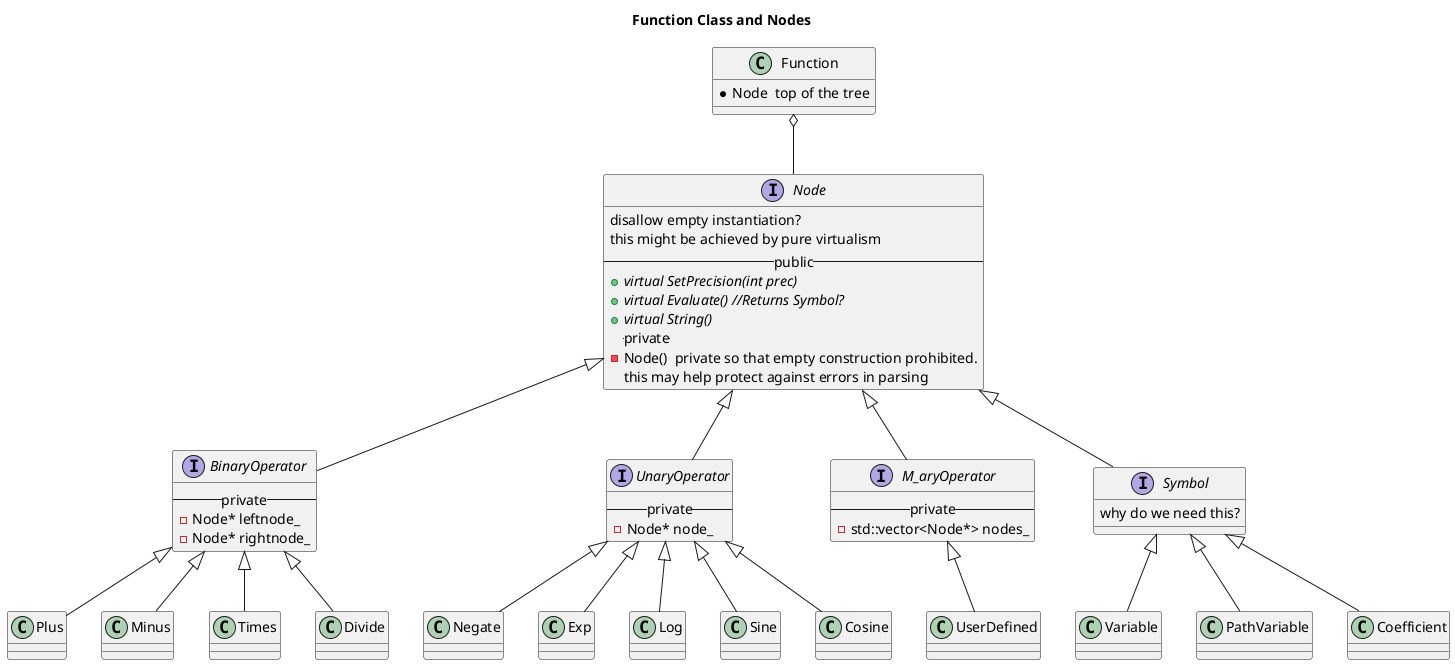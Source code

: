 @startuml
title Function Class and Nodes





	Function o-- Node
	
	Node <|-- BinaryOperator
	Node <|-- UnaryOperator
	Node <|-- M_aryOperator
	Node <|-- Symbol
	
	BinaryOperator <|-- Plus
	BinaryOperator <|-- Minus
	BinaryOperator <|-- Times
	BinaryOperator <|-- Divide
	UnaryOperator <|-- Negate
	UnaryOperator <|-- Exp
	UnaryOperator <|-- Log
	UnaryOperator <|-- Sine
	UnaryOperator <|-- Cosine
	M_aryOperator <|-- UserDefined
	
	Symbol <|-- Variable
	Symbol <|-- PathVariable
	Symbol <|-- Coefficient
	
	 
	 
	 
	
	interface Node {
		disallow empty instantiation?  
		this might be achieved by pure virtualism
		--public--
            	+{abstract} virtual SetPrecision(int prec)
            	+{abstract} virtual Evaluate() //Returns Symbol?
            	+{abstract} virtual String()
        --private--      	
            	-Node()  private so that empty construction prohibited.  
            	this may help protect against errors in parsing
	}
	
	
	
	
	
	interface BinaryOperator {
		--private--
		-Node* leftnode_
		-Node* rightnode_
	}
	
	interface UnaryOperator {
		--private--
		-Node* node_
	}
	
	interface M_aryOperator {
		--private--
		-std::vector<Node*> nodes_
	}
	interface Symbol {
	why do we need this?
	}

	
	
	
	
	
	
	class Plus {
		
	}
	
	class Minus {
		
	}
	
	class Negate {
		
	}
	
	class Times {
		
	}
	
	
	class Divide {
		
	}





	
	
	class Variable {
	}
	
	
	
	class Function {
		*Node  top of the tree
	}
	


@enduml